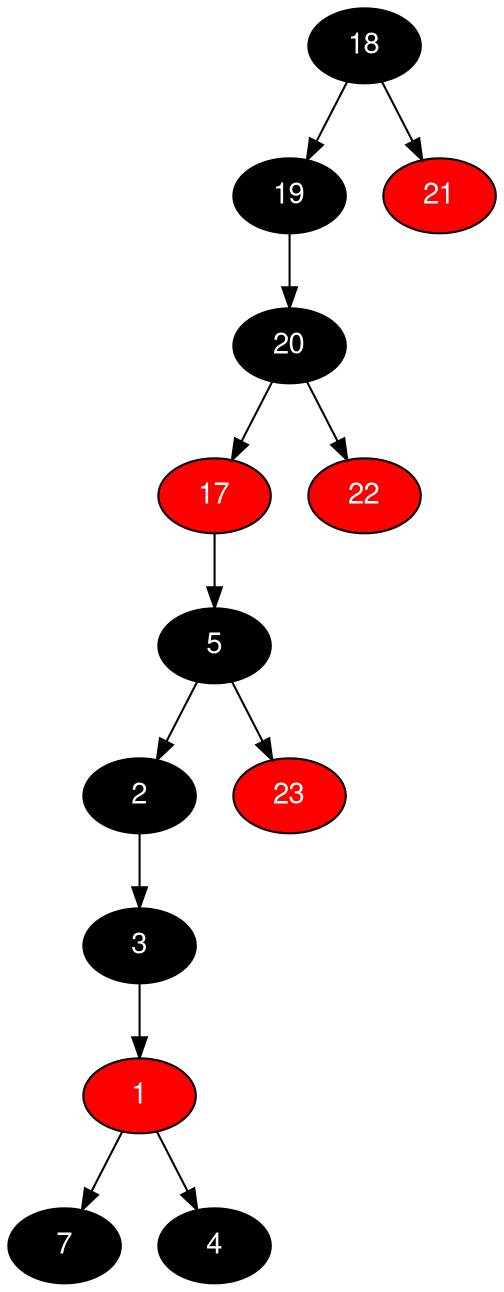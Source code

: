 digraph RB_Teste {
	node [fontname="Helvetica,Arial,sans-serif" style="filled"]
	edge [fontname="Helvetica,Arial,sans-serif" color="black"]

	{
		node [fillcolor=" black" fontcolor=" white"] 18 
		node [fillcolor=" black" fontcolor=" white"] 19 
		node [fillcolor=" black" fontcolor=" white"] 20 
		node [fillcolor=" red" fontcolor=" white"] 17 
		node [fillcolor=" black" fontcolor=" white"] 5 
		node [fillcolor=" black" fontcolor=" white"] 2 
		node [fillcolor=" black" fontcolor=" white"] 3 
		node [fillcolor=" red" fontcolor=" white"] 1 
		node [fillcolor=" black" fontcolor=" white"] 7 
		node [fillcolor=" black" fontcolor=" white"] 4 
		node [fillcolor=" red" fontcolor=" white"] 23 
		node [fillcolor=" red" fontcolor=" white"] 22 
		node [fillcolor=" red" fontcolor=" white"] 21 
	}

	18 -> 19 
	18 -> 21 
	19 -> 20 
	20 -> 17 
	20 -> 22 
	17 -> 5 
	5 -> 2 
	5 -> 23 
	2 -> 3 
	3 -> 1 
	1 -> 7 
	1 -> 4 
}
